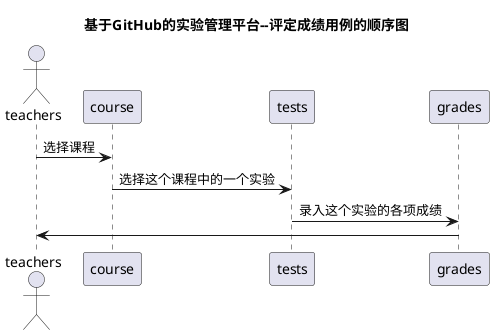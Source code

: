 @startuml
title 基于GitHub的实验管理平台--评定成绩用例的顺序图
actor teachers
teachers -> course :选择课程
course -> tests:选择这个课程中的一个实验
tests ->grades:录入这个实验的各项成绩
grades->teachers
@enduml